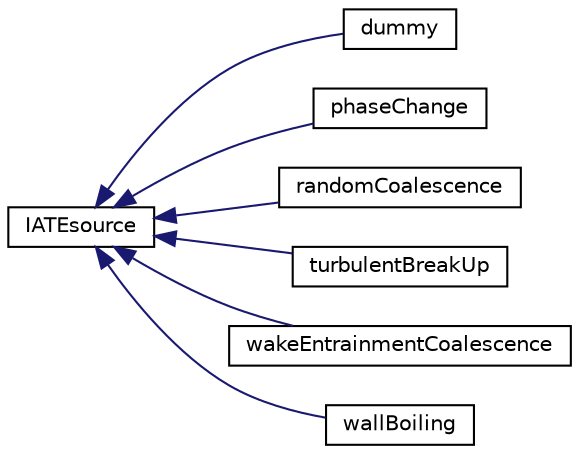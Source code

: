 digraph "Graphical Class Hierarchy"
{
  bgcolor="transparent";
  edge [fontname="Helvetica",fontsize="10",labelfontname="Helvetica",labelfontsize="10"];
  node [fontname="Helvetica",fontsize="10",shape=record];
  rankdir="LR";
  Node1 [label="IATEsource",height=0.2,width=0.4,color="black",URL="$classFoam_1_1diameterModels_1_1IATEsource.html",tooltip="IATE (Interfacial Area Transport Equation) bubble diameter model run-time selectable sources..."];
  Node1 -> Node2 [dir="back",color="midnightblue",fontsize="10",style="solid",fontname="Helvetica"];
  Node2 [label="dummy",height=0.2,width=0.4,color="black",URL="$classFoam_1_1diameterModels_1_1IATEsources_1_1dummy.html"];
  Node1 -> Node3 [dir="back",color="midnightblue",fontsize="10",style="solid",fontname="Helvetica"];
  Node3 [label="phaseChange",height=0.2,width=0.4,color="black",URL="$classFoam_1_1diameterModels_1_1IATEsources_1_1phaseChange.html",tooltip="Phase-change IATE source. "];
  Node1 -> Node4 [dir="back",color="midnightblue",fontsize="10",style="solid",fontname="Helvetica"];
  Node4 [label="randomCoalescence",height=0.2,width=0.4,color="black",URL="$classFoam_1_1diameterModels_1_1IATEsources_1_1randomCoalescence.html",tooltip="Random coalescence IATE source as defined in paper: "];
  Node1 -> Node5 [dir="back",color="midnightblue",fontsize="10",style="solid",fontname="Helvetica"];
  Node5 [label="turbulentBreakUp",height=0.2,width=0.4,color="black",URL="$classFoam_1_1diameterModels_1_1IATEsources_1_1turbulentBreakUp.html",tooltip="Turbulence-induced break-up IATE source as defined in paper: "];
  Node1 -> Node6 [dir="back",color="midnightblue",fontsize="10",style="solid",fontname="Helvetica"];
  Node6 [label="wakeEntrainmentCoalescence",height=0.2,width=0.4,color="black",URL="$classFoam_1_1diameterModels_1_1IATEsources_1_1wakeEntrainmentCoalescence.html",tooltip="Bubble coalescence due to wake entrainment IATE source as defined in paper: "];
  Node1 -> Node7 [dir="back",color="midnightblue",fontsize="10",style="solid",fontname="Helvetica"];
  Node7 [label="wallBoiling",height=0.2,width=0.4,color="black",URL="$classFoam_1_1diameterModels_1_1IATEsources_1_1wallBoiling.html",tooltip="Wall-boiling IATE source. "];
}
